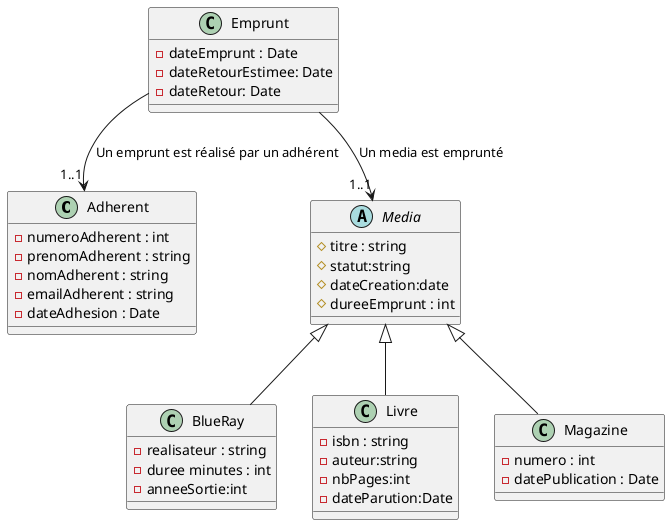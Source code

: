 @startuml
'https://plantuml.com/sequence-diagram
Class Adherent{
    -numeroAdherent : int
    -prenomAdherent : string
    -nomAdherent : string
    -emailAdherent : string
    -dateAdhesion : Date

}
Abstract Class Media{
    #titre : string
    #statut:string
    #dateCreation:date
    #dureeEmprunt : int
}
Class BlueRay{
    -realisateur : string
    -duree minutes : int
    -anneeSortie:int

}

Class Livre{
    -isbn : string
    -auteur:string
    -nbPages:int
    -dateParution:Date




}

Class Magazine{
    -numero : int
    -datePublication : Date

}

Class Emprunt{
    -dateEmprunt : Date
    -dateRetourEstimee: Date
    -dateRetour: Date

}
Media <|-- Livre
Media <|-- BlueRay
Media <|-- Magazine

Emprunt  --> "1..1" Media : Un media est emprunté
Emprunt --> "1..1" Adherent : Un emprunt est réalisé par un adhérent


@enduml